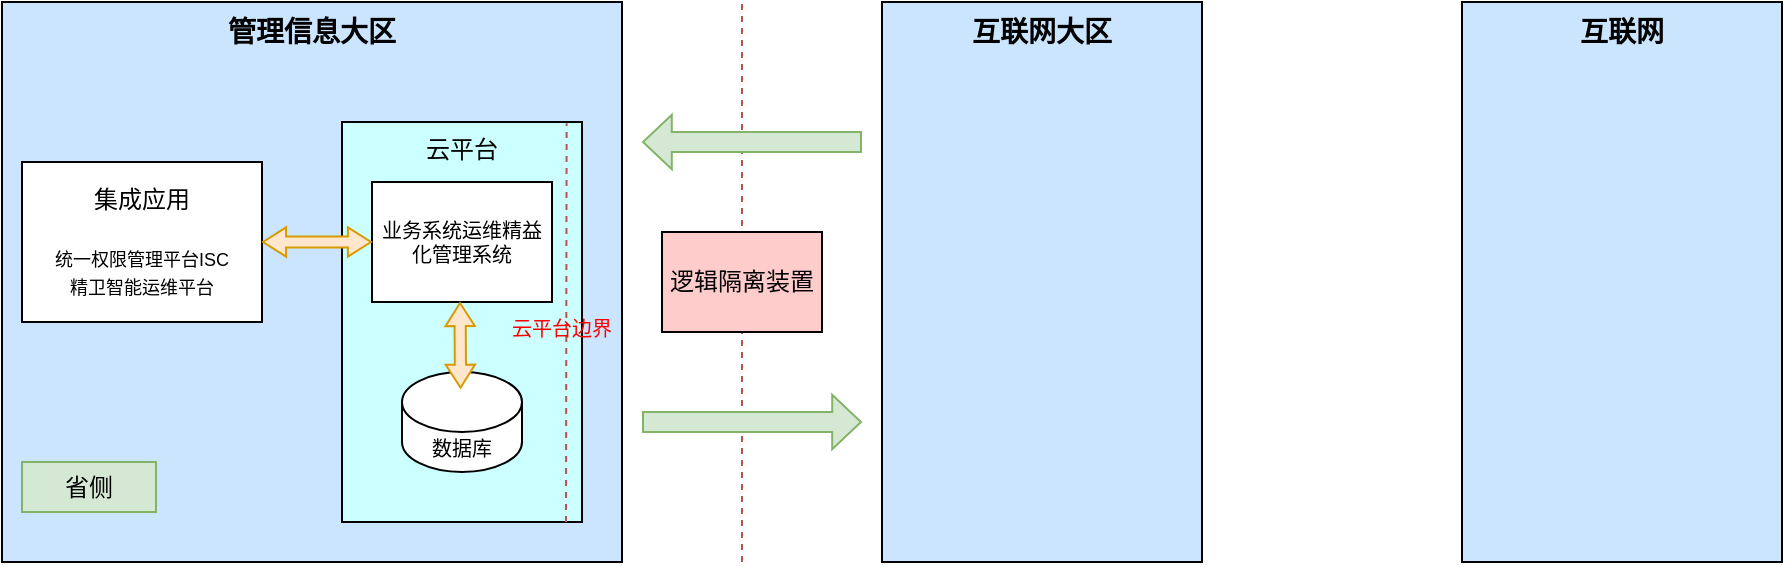 <mxfile version="26.1.0">
  <diagram name="第 1 页" id="wddlYojNnDZnZPJHvPj-">
    <mxGraphModel dx="2619" dy="511" grid="1" gridSize="10" guides="1" tooltips="1" connect="1" arrows="1" fold="1" page="1" pageScale="1" pageWidth="827" pageHeight="1169" math="0" shadow="0">
      <root>
        <mxCell id="0" />
        <mxCell id="1" parent="0" />
        <mxCell id="QWlY1UZgRn8w6jGNCTAx-6" value="" style="endArrow=none;dashed=1;html=1;rounded=0;fillColor=#f8cecc;strokeColor=#b85450;" edge="1" parent="1">
          <mxGeometry width="50" height="50" relative="1" as="geometry">
            <mxPoint x="-520" y="560" as="sourcePoint" />
            <mxPoint x="-520" y="280" as="targetPoint" />
          </mxGeometry>
        </mxCell>
        <mxCell id="QWlY1UZgRn8w6jGNCTAx-1" value="管理信息大区" style="rounded=0;whiteSpace=wrap;html=1;verticalAlign=top;fillColor=#CCE5FF;fontSize=14;fontStyle=1" vertex="1" parent="1">
          <mxGeometry x="-890" y="280" width="310" height="280" as="geometry" />
        </mxCell>
        <mxCell id="QWlY1UZgRn8w6jGNCTAx-2" value="互联网大区" style="rounded=0;whiteSpace=wrap;html=1;fillColor=#CCE5FF;verticalAlign=top;fontSize=14;fontStyle=1" vertex="1" parent="1">
          <mxGeometry x="-450" y="280" width="160" height="280" as="geometry" />
        </mxCell>
        <mxCell id="QWlY1UZgRn8w6jGNCTAx-3" value="互联网" style="rounded=0;whiteSpace=wrap;html=1;fillColor=#CCE5FF;verticalAlign=top;fontSize=14;fontStyle=1" vertex="1" parent="1">
          <mxGeometry x="-160" y="280" width="160" height="280" as="geometry" />
        </mxCell>
        <mxCell id="QWlY1UZgRn8w6jGNCTAx-4" value="" style="shape=flexArrow;endArrow=classic;html=1;rounded=0;endWidth=16.279;endSize=4.465;fillColor=#d5e8d4;strokeColor=#82b366;" edge="1" parent="1">
          <mxGeometry width="50" height="50" relative="1" as="geometry">
            <mxPoint x="-570" y="490" as="sourcePoint" />
            <mxPoint x="-460" y="490" as="targetPoint" />
          </mxGeometry>
        </mxCell>
        <mxCell id="QWlY1UZgRn8w6jGNCTAx-5" value="" style="shape=flexArrow;endArrow=classic;html=1;rounded=0;endWidth=16.279;endSize=4.465;fillColor=#d5e8d4;strokeColor=#82b366;" edge="1" parent="1">
          <mxGeometry width="50" height="50" relative="1" as="geometry">
            <mxPoint x="-460" y="350" as="sourcePoint" />
            <mxPoint x="-570" y="350" as="targetPoint" />
          </mxGeometry>
        </mxCell>
        <mxCell id="QWlY1UZgRn8w6jGNCTAx-7" value="逻辑隔离装置" style="rounded=0;whiteSpace=wrap;html=1;fillColor=#FFCCCC;" vertex="1" parent="1">
          <mxGeometry x="-560" y="395" width="80" height="50" as="geometry" />
        </mxCell>
        <mxCell id="QWlY1UZgRn8w6jGNCTAx-8" value="云平台" style="rounded=0;whiteSpace=wrap;html=1;verticalAlign=top;fillColor=#CCFFFF;" vertex="1" parent="1">
          <mxGeometry x="-720" y="340" width="120" height="200" as="geometry" />
        </mxCell>
        <mxCell id="QWlY1UZgRn8w6jGNCTAx-11" value="数据库" style="shape=cylinder3;whiteSpace=wrap;html=1;boundedLbl=1;backgroundOutline=1;size=15;fontSize=10;" vertex="1" parent="1">
          <mxGeometry x="-690" y="465" width="60" height="50" as="geometry" />
        </mxCell>
        <mxCell id="QWlY1UZgRn8w6jGNCTAx-12" value="&lt;p class=&quot;MsoNormal&quot;&gt;&lt;font style=&quot;&quot; face=&quot;Helvetica&quot;&gt;业务系统运维精益化管理系统&lt;/font&gt;&lt;/p&gt;" style="rounded=0;whiteSpace=wrap;html=1;fontSize=10;fontStyle=0" vertex="1" parent="1">
          <mxGeometry x="-705" y="370" width="90" height="60" as="geometry" />
        </mxCell>
        <mxCell id="QWlY1UZgRn8w6jGNCTAx-13" value="" style="shape=flexArrow;endArrow=classic;startArrow=classic;html=1;rounded=0;width=5.581;startSize=3.516;endWidth=8.102;endSize=3.516;startWidth=8.102;fillColor=#ffe6cc;strokeColor=#d79b00;" edge="1" parent="1">
          <mxGeometry width="100" height="100" relative="1" as="geometry">
            <mxPoint x="-660.72" y="473.38" as="sourcePoint" />
            <mxPoint x="-661" y="430" as="targetPoint" />
          </mxGeometry>
        </mxCell>
        <mxCell id="QWlY1UZgRn8w6jGNCTAx-14" value="集成应用&lt;div&gt;&lt;br&gt;&lt;/div&gt;&lt;div&gt;&lt;div&gt;&lt;font style=&quot;font-size: 9px;&quot;&gt;统一权限管理平台ISC&lt;/font&gt;&lt;/div&gt;&lt;div&gt;&lt;font style=&quot;font-size: 9px;&quot;&gt;精卫智能运维平台&lt;/font&gt;&lt;/div&gt;&lt;/div&gt;" style="rounded=0;whiteSpace=wrap;html=1;" vertex="1" parent="1">
          <mxGeometry x="-880" y="360" width="120" height="80" as="geometry" />
        </mxCell>
        <mxCell id="QWlY1UZgRn8w6jGNCTAx-15" value="" style="shape=flexArrow;endArrow=classic;startArrow=classic;html=1;rounded=0;width=5.581;startSize=3.516;endWidth=8.102;endSize=3.516;startWidth=8.102;fillColor=#ffe6cc;strokeColor=#d79b00;entryX=0;entryY=0.5;entryDx=0;entryDy=0;exitX=1;exitY=0.5;exitDx=0;exitDy=0;" edge="1" parent="1" source="QWlY1UZgRn8w6jGNCTAx-14" target="QWlY1UZgRn8w6jGNCTAx-12">
          <mxGeometry width="100" height="100" relative="1" as="geometry">
            <mxPoint x="-739.72" y="421.69" as="sourcePoint" />
            <mxPoint x="-740" y="378.31" as="targetPoint" />
          </mxGeometry>
        </mxCell>
        <mxCell id="QWlY1UZgRn8w6jGNCTAx-16" value="省侧" style="rounded=0;whiteSpace=wrap;html=1;fillColor=#d5e8d4;strokeColor=#82b366;" vertex="1" parent="1">
          <mxGeometry x="-880" y="510" width="67" height="25" as="geometry" />
        </mxCell>
        <mxCell id="QWlY1UZgRn8w6jGNCTAx-17" value="" style="endArrow=none;dashed=1;html=1;rounded=0;fillColor=#f8cecc;strokeColor=#b85450;entryX=0.936;entryY=0.003;entryDx=0;entryDy=0;entryPerimeter=0;" edge="1" parent="1" target="QWlY1UZgRn8w6jGNCTAx-8">
          <mxGeometry width="50" height="50" relative="1" as="geometry">
            <mxPoint x="-608" y="540" as="sourcePoint" />
            <mxPoint x="-610" y="350" as="targetPoint" />
          </mxGeometry>
        </mxCell>
        <mxCell id="QWlY1UZgRn8w6jGNCTAx-19" value="云平台边界" style="text;html=1;align=center;verticalAlign=middle;whiteSpace=wrap;rounded=0;fontColor=#FF0000;fontSize=10;" vertex="1" parent="1">
          <mxGeometry x="-640" y="430" width="60" height="25" as="geometry" />
        </mxCell>
      </root>
    </mxGraphModel>
  </diagram>
</mxfile>
